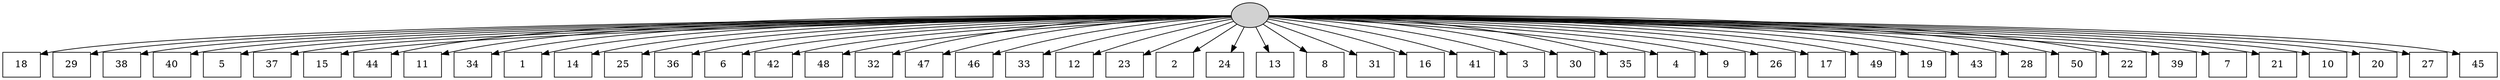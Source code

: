 digraph G {
0[style=filled, fillcolor=grey82, label=""];
1[shape=box,style=filled, fillcolor=white,label="18\n"];
2[shape=box,style=filled, fillcolor=white,label="29\n"];
3[shape=box,style=filled, fillcolor=white,label="38\n"];
4[shape=box,style=filled, fillcolor=white,label="40\n"];
5[shape=box,style=filled, fillcolor=white,label="5\n"];
6[shape=box,style=filled, fillcolor=white,label="37\n"];
7[shape=box,style=filled, fillcolor=white,label="15\n"];
8[shape=box,style=filled, fillcolor=white,label="44\n"];
9[shape=box,style=filled, fillcolor=white,label="11\n"];
10[shape=box,style=filled, fillcolor=white,label="34\n"];
11[shape=box,style=filled, fillcolor=white,label="1\n"];
12[shape=box,style=filled, fillcolor=white,label="14\n"];
13[shape=box,style=filled, fillcolor=white,label="25\n"];
14[shape=box,style=filled, fillcolor=white,label="36\n"];
15[shape=box,style=filled, fillcolor=white,label="6\n"];
16[shape=box,style=filled, fillcolor=white,label="42\n"];
17[shape=box,style=filled, fillcolor=white,label="48\n"];
18[shape=box,style=filled, fillcolor=white,label="32\n"];
19[shape=box,style=filled, fillcolor=white,label="47\n"];
20[shape=box,style=filled, fillcolor=white,label="46\n"];
21[shape=box,style=filled, fillcolor=white,label="33\n"];
22[shape=box,style=filled, fillcolor=white,label="12\n"];
23[shape=box,style=filled, fillcolor=white,label="23\n"];
24[shape=box,style=filled, fillcolor=white,label="2\n"];
25[shape=box,style=filled, fillcolor=white,label="24\n"];
26[shape=box,style=filled, fillcolor=white,label="13\n"];
27[shape=box,style=filled, fillcolor=white,label="8\n"];
28[shape=box,style=filled, fillcolor=white,label="31\n"];
29[shape=box,style=filled, fillcolor=white,label="16\n"];
30[shape=box,style=filled, fillcolor=white,label="41\n"];
31[shape=box,style=filled, fillcolor=white,label="3\n"];
32[shape=box,style=filled, fillcolor=white,label="30\n"];
33[shape=box,style=filled, fillcolor=white,label="35\n"];
34[shape=box,style=filled, fillcolor=white,label="4\n"];
35[shape=box,style=filled, fillcolor=white,label="9\n"];
36[shape=box,style=filled, fillcolor=white,label="26\n"];
37[shape=box,style=filled, fillcolor=white,label="17\n"];
38[shape=box,style=filled, fillcolor=white,label="49\n"];
39[shape=box,style=filled, fillcolor=white,label="19\n"];
40[shape=box,style=filled, fillcolor=white,label="43\n"];
41[shape=box,style=filled, fillcolor=white,label="28\n"];
42[shape=box,style=filled, fillcolor=white,label="50\n"];
43[shape=box,style=filled, fillcolor=white,label="22\n"];
44[shape=box,style=filled, fillcolor=white,label="39\n"];
45[shape=box,style=filled, fillcolor=white,label="7\n"];
46[shape=box,style=filled, fillcolor=white,label="21\n"];
47[shape=box,style=filled, fillcolor=white,label="10\n"];
48[shape=box,style=filled, fillcolor=white,label="20\n"];
49[shape=box,style=filled, fillcolor=white,label="27\n"];
50[shape=box,style=filled, fillcolor=white,label="45\n"];
0->1 ;
0->2 ;
0->3 ;
0->4 ;
0->5 ;
0->6 ;
0->7 ;
0->8 ;
0->9 ;
0->10 ;
0->11 ;
0->12 ;
0->13 ;
0->14 ;
0->15 ;
0->16 ;
0->17 ;
0->18 ;
0->19 ;
0->20 ;
0->21 ;
0->22 ;
0->23 ;
0->24 ;
0->25 ;
0->26 ;
0->27 ;
0->28 ;
0->29 ;
0->30 ;
0->31 ;
0->32 ;
0->33 ;
0->34 ;
0->35 ;
0->36 ;
0->37 ;
0->38 ;
0->39 ;
0->40 ;
0->41 ;
0->42 ;
0->43 ;
0->44 ;
0->45 ;
0->46 ;
0->47 ;
0->48 ;
0->49 ;
0->50 ;
}

